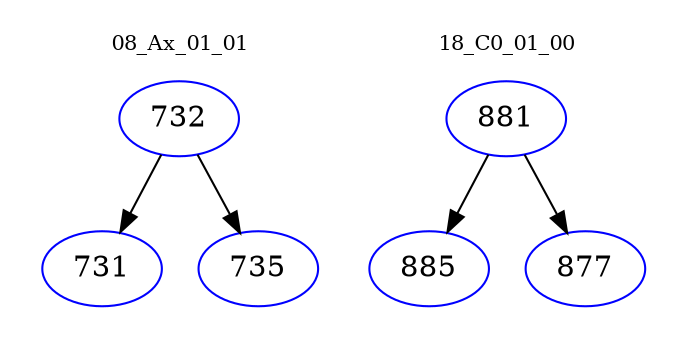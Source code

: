 digraph{
subgraph cluster_0 {
color = white
label = "08_Ax_01_01";
fontsize=10;
T0_732 [label="732", color="blue"]
T0_732 -> T0_731 [color="black"]
T0_731 [label="731", color="blue"]
T0_732 -> T0_735 [color="black"]
T0_735 [label="735", color="blue"]
}
subgraph cluster_1 {
color = white
label = "18_C0_01_00";
fontsize=10;
T1_881 [label="881", color="blue"]
T1_881 -> T1_885 [color="black"]
T1_885 [label="885", color="blue"]
T1_881 -> T1_877 [color="black"]
T1_877 [label="877", color="blue"]
}
}
